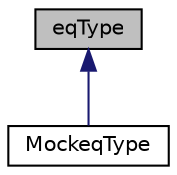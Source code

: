 digraph "eqType"
{
 // LATEX_PDF_SIZE
  edge [fontname="Helvetica",fontsize="10",labelfontname="Helvetica",labelfontsize="10"];
  node [fontname="Helvetica",fontsize="10",shape=record];
  Node1 [label="eqType",height=0.2,width=0.4,color="black", fillcolor="grey75", style="filled", fontcolor="black",tooltip="Equation type."];
  Node1 -> Node2 [dir="back",color="midnightblue",fontsize="10",style="solid",fontname="Helvetica"];
  Node2 [label="MockeqType",height=0.2,width=0.4,color="black", fillcolor="white", style="filled",URL="$class_mockeq_type.html",tooltip=" "];
}
